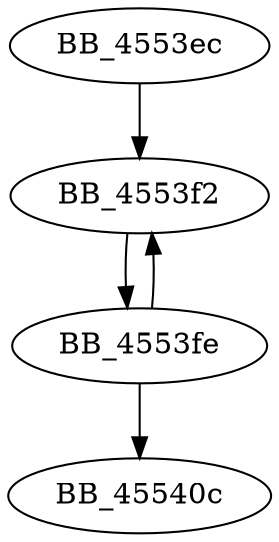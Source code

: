 DiGraph sub_4553EC{
BB_4553ec->BB_4553f2
BB_4553f2->BB_4553fe
BB_4553fe->BB_4553f2
BB_4553fe->BB_45540c
}
